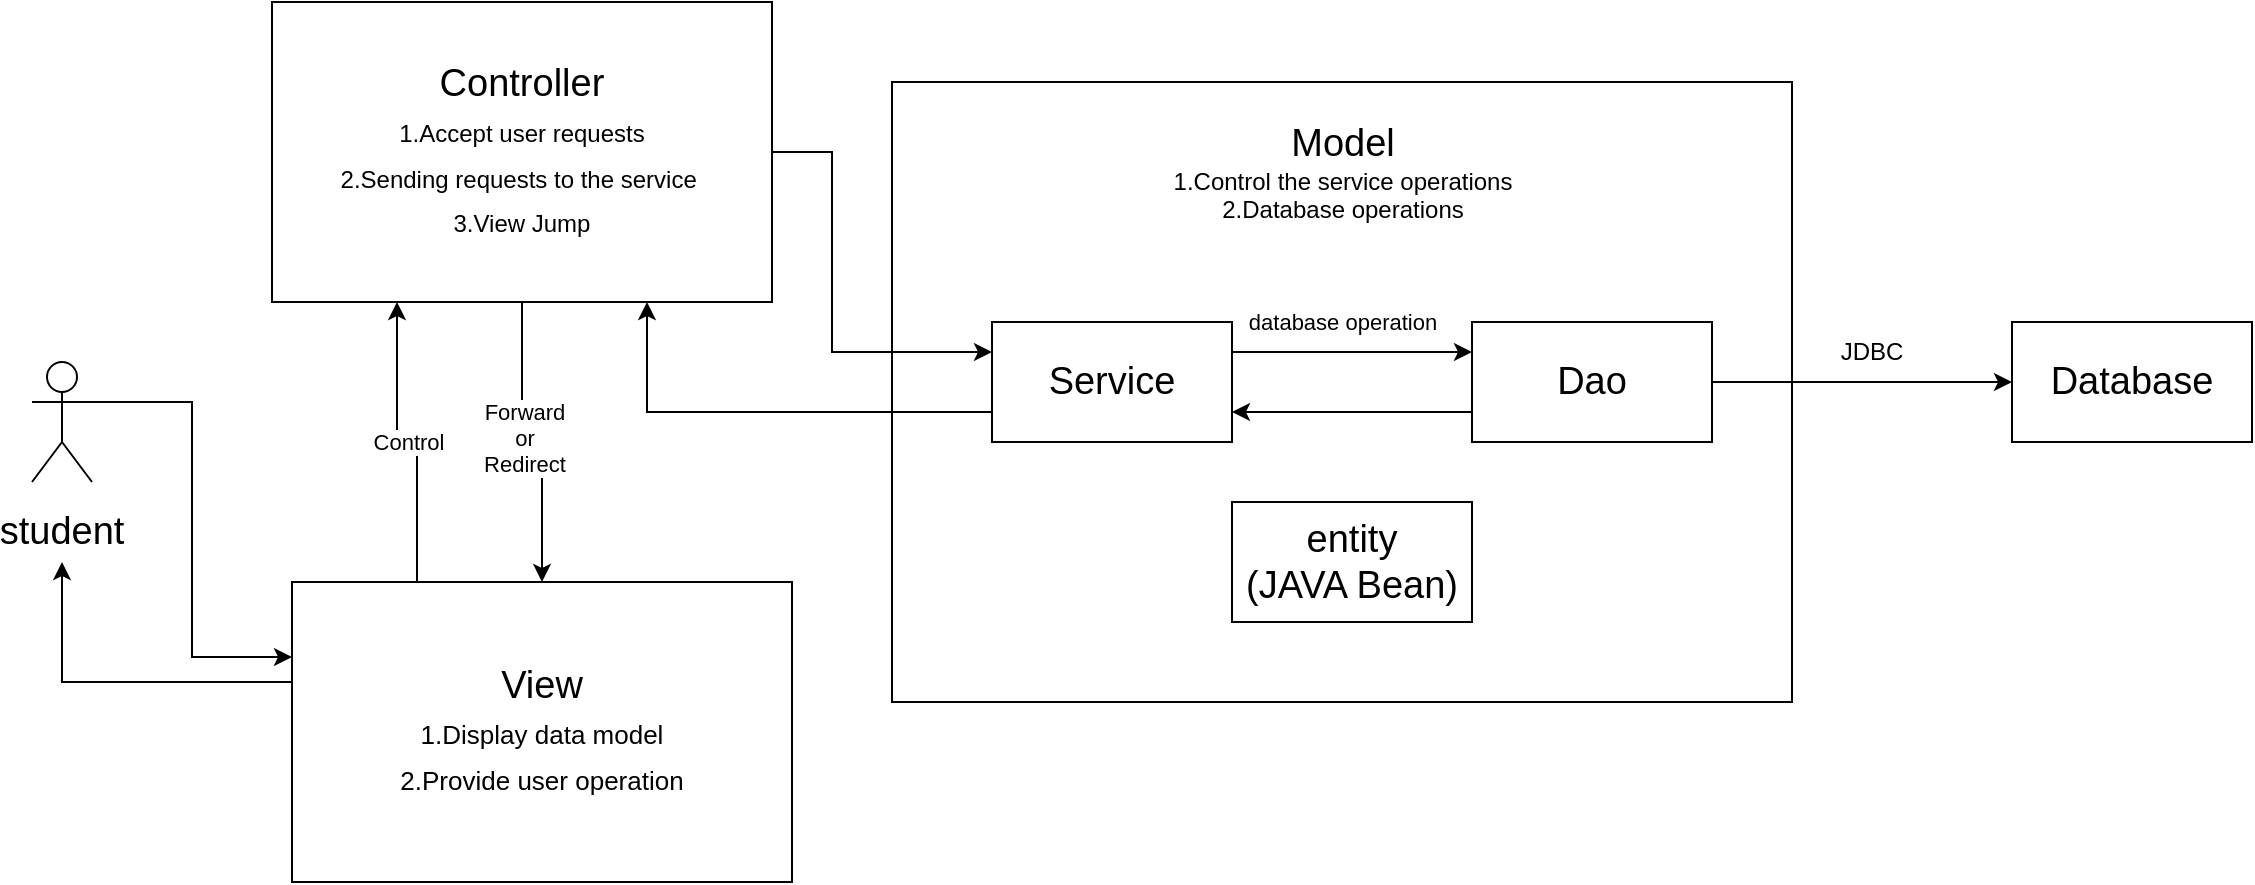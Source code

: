 <mxfile version="21.3.8" type="github">
  <diagram name="Page-1" id="2YBvvXClWsGukQMizWep">
    <mxGraphModel dx="1876" dy="527" grid="1" gridSize="10" guides="1" tooltips="1" connect="1" arrows="1" fold="1" page="1" pageScale="1" pageWidth="850" pageHeight="1100" math="0" shadow="0">
      <root>
        <mxCell id="0" />
        <mxCell id="1" parent="0" />
        <mxCell id="pLPm9OdBzMOnJSmySy2Y-4" value="" style="rounded=0;whiteSpace=wrap;html=1;" parent="1" vertex="1">
          <mxGeometry x="380" y="180" width="450" height="310" as="geometry" />
        </mxCell>
        <mxCell id="pLPm9OdBzMOnJSmySy2Y-19" style="edgeStyle=orthogonalEdgeStyle;rounded=0;orthogonalLoop=1;jettySize=auto;html=1;exitX=1;exitY=0.333;exitDx=0;exitDy=0;exitPerimeter=0;entryX=0;entryY=0.25;entryDx=0;entryDy=0;" parent="1" source="pLPm9OdBzMOnJSmySy2Y-1" target="pLPm9OdBzMOnJSmySy2Y-2" edge="1">
          <mxGeometry relative="1" as="geometry" />
        </mxCell>
        <mxCell id="pLPm9OdBzMOnJSmySy2Y-1" value="" style="shape=umlActor;verticalLabelPosition=bottom;verticalAlign=top;html=1;outlineConnect=0;" parent="1" vertex="1">
          <mxGeometry x="-50" y="320" width="30" height="60" as="geometry" />
        </mxCell>
        <mxCell id="pLPm9OdBzMOnJSmySy2Y-12" value="Control" style="edgeStyle=orthogonalEdgeStyle;rounded=0;orthogonalLoop=1;jettySize=auto;html=1;exitX=0.25;exitY=0;exitDx=0;exitDy=0;entryX=0.25;entryY=1;entryDx=0;entryDy=0;" parent="1" source="pLPm9OdBzMOnJSmySy2Y-2" target="pLPm9OdBzMOnJSmySy2Y-3" edge="1">
          <mxGeometry relative="1" as="geometry" />
        </mxCell>
        <mxCell id="pLPm9OdBzMOnJSmySy2Y-22" style="edgeStyle=orthogonalEdgeStyle;rounded=0;orthogonalLoop=1;jettySize=auto;html=1;exitX=0;exitY=0.75;exitDx=0;exitDy=0;entryX=0.5;entryY=1;entryDx=0;entryDy=0;" parent="1" source="pLPm9OdBzMOnJSmySy2Y-2" target="pLPm9OdBzMOnJSmySy2Y-21" edge="1">
          <mxGeometry relative="1" as="geometry">
            <Array as="points">
              <mxPoint x="210" y="480" />
              <mxPoint x="95" y="480" />
            </Array>
          </mxGeometry>
        </mxCell>
        <mxCell id="pLPm9OdBzMOnJSmySy2Y-2" value="View&lt;br&gt;&lt;font style=&quot;font-size: 13px;&quot;&gt;1.Display data model&lt;br&gt;2.Provide user operation&lt;/font&gt;" style="rounded=0;whiteSpace=wrap;html=1;fontSize=19;" parent="1" vertex="1">
          <mxGeometry x="80" y="430" width="250" height="150" as="geometry" />
        </mxCell>
        <mxCell id="pLPm9OdBzMOnJSmySy2Y-13" style="edgeStyle=orthogonalEdgeStyle;rounded=0;orthogonalLoop=1;jettySize=auto;html=1;exitX=0.5;exitY=1;exitDx=0;exitDy=0;" parent="1" source="pLPm9OdBzMOnJSmySy2Y-3" target="pLPm9OdBzMOnJSmySy2Y-2" edge="1">
          <mxGeometry relative="1" as="geometry" />
        </mxCell>
        <mxCell id="rlDFoi4hdx1JxZB1uZSh-1" value="Forward &lt;br&gt;or&lt;br&gt;Redirect" style="edgeLabel;html=1;align=center;verticalAlign=middle;resizable=0;points=[];" vertex="1" connectable="0" parent="pLPm9OdBzMOnJSmySy2Y-13">
          <mxGeometry x="-0.053" y="2" relative="1" as="geometry">
            <mxPoint as="offset" />
          </mxGeometry>
        </mxCell>
        <mxCell id="pLPm9OdBzMOnJSmySy2Y-14" style="edgeStyle=orthogonalEdgeStyle;rounded=0;orthogonalLoop=1;jettySize=auto;html=1;exitX=1;exitY=0.5;exitDx=0;exitDy=0;entryX=0;entryY=0.25;entryDx=0;entryDy=0;" parent="1" source="pLPm9OdBzMOnJSmySy2Y-3" target="pLPm9OdBzMOnJSmySy2Y-5" edge="1">
          <mxGeometry relative="1" as="geometry">
            <Array as="points">
              <mxPoint x="350" y="215" />
              <mxPoint x="350" y="315" />
            </Array>
          </mxGeometry>
        </mxCell>
        <mxCell id="pLPm9OdBzMOnJSmySy2Y-3" value="Controller&lt;br&gt;&lt;font style=&quot;font-size: 12px;&quot;&gt;1.Accept user requests&lt;br&gt;2.Sending requests to the service&amp;nbsp;&lt;br&gt;3.View Jump&lt;/font&gt;" style="rounded=0;whiteSpace=wrap;html=1;fontSize=19;" parent="1" vertex="1">
          <mxGeometry x="70" y="140" width="250" height="150" as="geometry" />
        </mxCell>
        <mxCell id="pLPm9OdBzMOnJSmySy2Y-8" style="edgeStyle=orthogonalEdgeStyle;rounded=0;orthogonalLoop=1;jettySize=auto;html=1;exitX=1;exitY=0.25;exitDx=0;exitDy=0;entryX=0;entryY=0.25;entryDx=0;entryDy=0;" parent="1" source="pLPm9OdBzMOnJSmySy2Y-5" target="pLPm9OdBzMOnJSmySy2Y-6" edge="1">
          <mxGeometry relative="1" as="geometry" />
        </mxCell>
        <mxCell id="rlDFoi4hdx1JxZB1uZSh-2" value="database operation" style="edgeLabel;html=1;align=center;verticalAlign=middle;resizable=0;points=[];" vertex="1" connectable="0" parent="pLPm9OdBzMOnJSmySy2Y-8">
          <mxGeometry x="0.033" y="4" relative="1" as="geometry">
            <mxPoint x="-7" y="-11" as="offset" />
          </mxGeometry>
        </mxCell>
        <mxCell id="pLPm9OdBzMOnJSmySy2Y-15" style="edgeStyle=orthogonalEdgeStyle;rounded=0;orthogonalLoop=1;jettySize=auto;html=1;exitX=0;exitY=0.75;exitDx=0;exitDy=0;entryX=0.75;entryY=1;entryDx=0;entryDy=0;" parent="1" source="pLPm9OdBzMOnJSmySy2Y-5" target="pLPm9OdBzMOnJSmySy2Y-3" edge="1">
          <mxGeometry relative="1" as="geometry" />
        </mxCell>
        <mxCell id="pLPm9OdBzMOnJSmySy2Y-5" value="Service" style="rounded=0;whiteSpace=wrap;html=1;fontSize=19;" parent="1" vertex="1">
          <mxGeometry x="430" y="300" width="120" height="60" as="geometry" />
        </mxCell>
        <mxCell id="pLPm9OdBzMOnJSmySy2Y-10" style="edgeStyle=orthogonalEdgeStyle;rounded=0;orthogonalLoop=1;jettySize=auto;html=1;exitX=0;exitY=0.75;exitDx=0;exitDy=0;entryX=1;entryY=0.75;entryDx=0;entryDy=0;" parent="1" source="pLPm9OdBzMOnJSmySy2Y-6" target="pLPm9OdBzMOnJSmySy2Y-5" edge="1">
          <mxGeometry relative="1" as="geometry" />
        </mxCell>
        <mxCell id="pLPm9OdBzMOnJSmySy2Y-11" style="edgeStyle=orthogonalEdgeStyle;rounded=0;orthogonalLoop=1;jettySize=auto;html=1;exitX=1;exitY=0.5;exitDx=0;exitDy=0;entryX=0;entryY=0.5;entryDx=0;entryDy=0;" parent="1" source="pLPm9OdBzMOnJSmySy2Y-6" target="pLPm9OdBzMOnJSmySy2Y-7" edge="1">
          <mxGeometry relative="1" as="geometry" />
        </mxCell>
        <mxCell id="pLPm9OdBzMOnJSmySy2Y-6" value="Dao" style="rounded=0;whiteSpace=wrap;html=1;fontSize=19;" parent="1" vertex="1">
          <mxGeometry x="670" y="300" width="120" height="60" as="geometry" />
        </mxCell>
        <mxCell id="pLPm9OdBzMOnJSmySy2Y-7" value="Database" style="rounded=0;whiteSpace=wrap;html=1;fontSize=19;" parent="1" vertex="1">
          <mxGeometry x="940" y="300" width="120" height="60" as="geometry" />
        </mxCell>
        <mxCell id="pLPm9OdBzMOnJSmySy2Y-16" value="entity&lt;br style=&quot;font-size: 19px;&quot;&gt;(JAVA Bean)" style="rounded=0;whiteSpace=wrap;html=1;fontSize=19;" parent="1" vertex="1">
          <mxGeometry x="550" y="390" width="120" height="60" as="geometry" />
        </mxCell>
        <mxCell id="pLPm9OdBzMOnJSmySy2Y-21" value="&lt;font style=&quot;font-size: 19px;&quot;&gt;student&lt;/font&gt;" style="text;html=1;strokeColor=none;fillColor=none;align=center;verticalAlign=middle;whiteSpace=wrap;rounded=0;" parent="1" vertex="1">
          <mxGeometry x="-65" y="390" width="60" height="30" as="geometry" />
        </mxCell>
        <mxCell id="pLPm9OdBzMOnJSmySy2Y-24" value="JDBC" style="text;html=1;strokeColor=none;fillColor=none;align=center;verticalAlign=middle;whiteSpace=wrap;rounded=0;" parent="1" vertex="1">
          <mxGeometry x="840" y="300" width="60" height="30" as="geometry" />
        </mxCell>
        <mxCell id="pLPm9OdBzMOnJSmySy2Y-25" value="&lt;font style=&quot;font-size: 12px;&quot;&gt;&lt;span style=&quot;font-size: 19px;&quot;&gt;Model&lt;/span&gt;&lt;br&gt;&lt;font style=&quot;font-size: 12px;&quot;&gt;1.Control&lt;/font&gt;&lt;/font&gt;&lt;font style=&quot;font-size: 12px;&quot;&gt;&lt;font style=&quot;font-size: 12px;&quot;&gt; the service operations&lt;br&gt;&lt;/font&gt;2.Database operations&lt;br&gt;&lt;/font&gt;" style="text;html=1;strokeColor=none;fillColor=none;align=center;verticalAlign=middle;whiteSpace=wrap;rounded=0;" parent="1" vertex="1">
          <mxGeometry x="487.5" y="210" width="235" height="30" as="geometry" />
        </mxCell>
      </root>
    </mxGraphModel>
  </diagram>
</mxfile>
